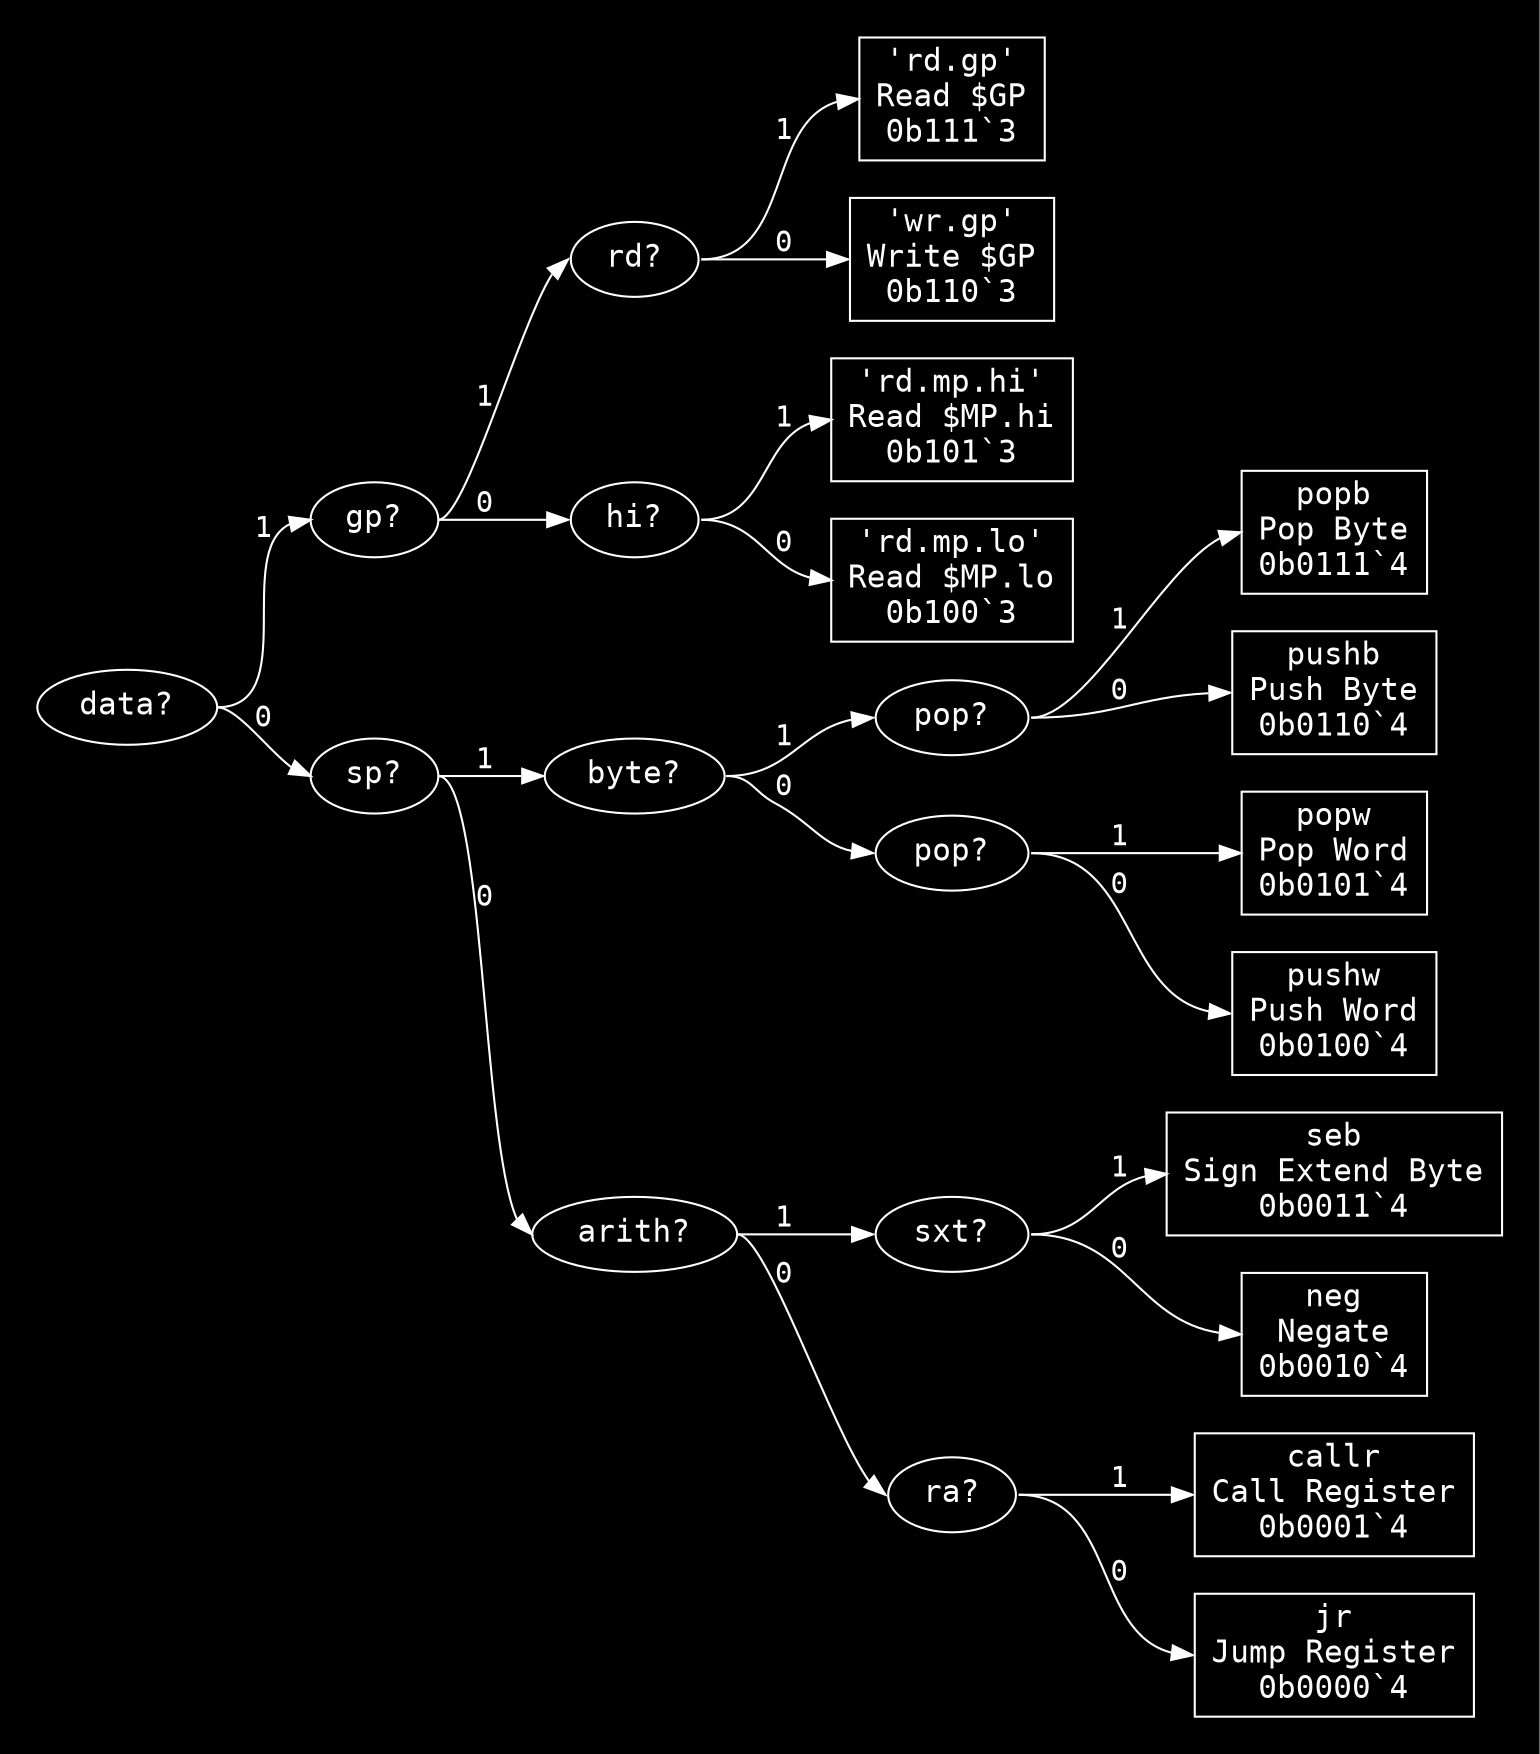digraph "Format r(_)" {
  graph [dpi = 100, bgcolor="#111", fontcolor="white", rankdir=LR, pad="0.25"];
  node [fontname = "Courier", fontsize="15pt", color="white", fontcolor="white"];
  edge [fontname = "Courier", color="white", fontcolor="white"];
  "data_11260581" [label = "data?", shape = ellipse];
  "data_11260581":e -> "gp_13166642":w [label = "1"];
  "data_11260581":e -> "sp_11244832":w [label = "0"];
  "gp_13166642" [label = "gp?", shape = ellipse];
  "gp_13166642":e -> "rd_12396995":w [label = "1"];
  "gp_13166642":e -> "hi_11502045":w [label = "0"];
  "rd_12396995" [label = "rd?", shape = ellipse];
  "rd_12396995":e -> "'rd.gp'_7170807":w [label = "1"];
  "rd_12396995":e -> "'wr.gp'_5110024":w [label = "0"];
  "'rd.gp'_7170807" [label = "'rd.gp'\nRead $GP\n0b111`3", shape = rectangle];
  "'wr.gp'_5110024" [label = "'wr.gp'\nWrite $GP\n0b110`3", shape = rectangle];
  "hi_11502045" [label = "hi?", shape = ellipse];
  "hi_11502045":e -> "'rd.mp.hi'_6753187":w [label = "1"];
  "hi_11502045":e -> "'rd.mp.lo'_9626836":w [label = "0"];
  "'rd.mp.hi'_6753187" [label = "'rd.mp.hi'\nRead $MP.hi\n0b101`3", shape = rectangle];
  "'rd.mp.lo'_9626836" [label = "'rd.mp.lo'\nRead $MP.lo\n0b100`3", shape = rectangle];
  "sp_11244832" [label = "sp?", shape = ellipse];
  "sp_11244832":e -> "byte_11388536":w [label = "1"];
  "sp_11244832":e -> "arith_8397043":w [label = "0"];
  "byte_11388536" [label = "byte?", shape = ellipse];
  "byte_11388536":e -> "pop_13701219":w [label = "1"];
  "byte_11388536":e -> "pop_11052152":w [label = "0"];
  "pop_13701219" [label = "pop?", shape = ellipse];
  "pop_13701219":e -> "popb_9607987":w [label = "1"];
  "pop_13701219":e -> "pushb_7132072":w [label = "0"];
  "popb_9607987" [label = "popb\nPop Byte\n0b0111`4", shape = rectangle];
  "pushb_7132072" [label = "pushb\nPush Byte\n0b0110`4", shape = rectangle];
  "pop_11052152" [label = "pop?", shape = ellipse];
  "pop_11052152":e -> "popw_1825455":w [label = "1"];
  "pop_11052152":e -> "pushw_9011362":w [label = "0"];
  "popw_1825455" [label = "popw\nPop Word\n0b0101`4", shape = rectangle];
  "pushw_9011362" [label = "pushw\nPush Word\n0b0100`4", shape = rectangle];
  "arith_8397043" [label = "arith?", shape = ellipse];
  "arith_8397043":e -> "sxt_1516934":w [label = "1"];
  "arith_8397043":e -> "ra_11984613":w [label = "0"];
  "sxt_1516934" [label = "sxt?", shape = ellipse];
  "sxt_1516934":e -> "seb_8359608":w [label = "1"];
  "sxt_1516934":e -> "neg_298820":w [label = "0"];
  "seb_8359608" [label = "seb\nSign Extend Byte\n0b0011`4", shape = rectangle];
  "neg_298820" [label = "neg\nNegate\n0b0010`4", shape = rectangle];
  "ra_11984613" [label = "ra?", shape = ellipse];
  "ra_11984613":e -> "callr_11085822":w [label = "1"];
  "ra_11984613":e -> "jr_14350230":w [label = "0"];
  "callr_11085822" [label = "callr\nCall Register\n0b0001`4", shape = rectangle];
  "jr_14350230" [label = "jr\nJump Register\n0b0000`4", shape = rectangle];
}
